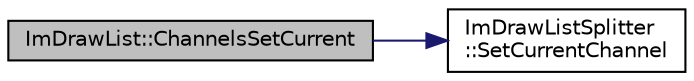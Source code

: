 digraph "ImDrawList::ChannelsSetCurrent"
{
 // LATEX_PDF_SIZE
  edge [fontname="Helvetica",fontsize="10",labelfontname="Helvetica",labelfontsize="10"];
  node [fontname="Helvetica",fontsize="10",shape=record];
  rankdir="LR";
  Node1 [label="ImDrawList::ChannelsSetCurrent",height=0.2,width=0.4,color="black", fillcolor="grey75", style="filled", fontcolor="black",tooltip=" "];
  Node1 -> Node2 [color="midnightblue",fontsize="10",style="solid",fontname="Helvetica"];
  Node2 [label="ImDrawListSplitter\l::SetCurrentChannel",height=0.2,width=0.4,color="black", fillcolor="white", style="filled",URL="$struct_im_draw_list_splitter.html#ae1c1951204a42b7fabcab76e99e08e62",tooltip=" "];
}
